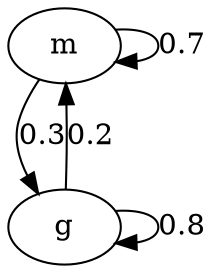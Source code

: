 /* 
Datei: Aufgabe4.dot
Datum:19.3.10
Funktion: Uebergangsgraph von Aufgabe 4, Uebungsblatt 1. 2 Zustaende
*/ 
digraph Aufgabe1
{ m -> g [label=0.3]
  m -> m [label=0.7]
  g -> m [label=0.2]
  g -> g [label=0.8]
}